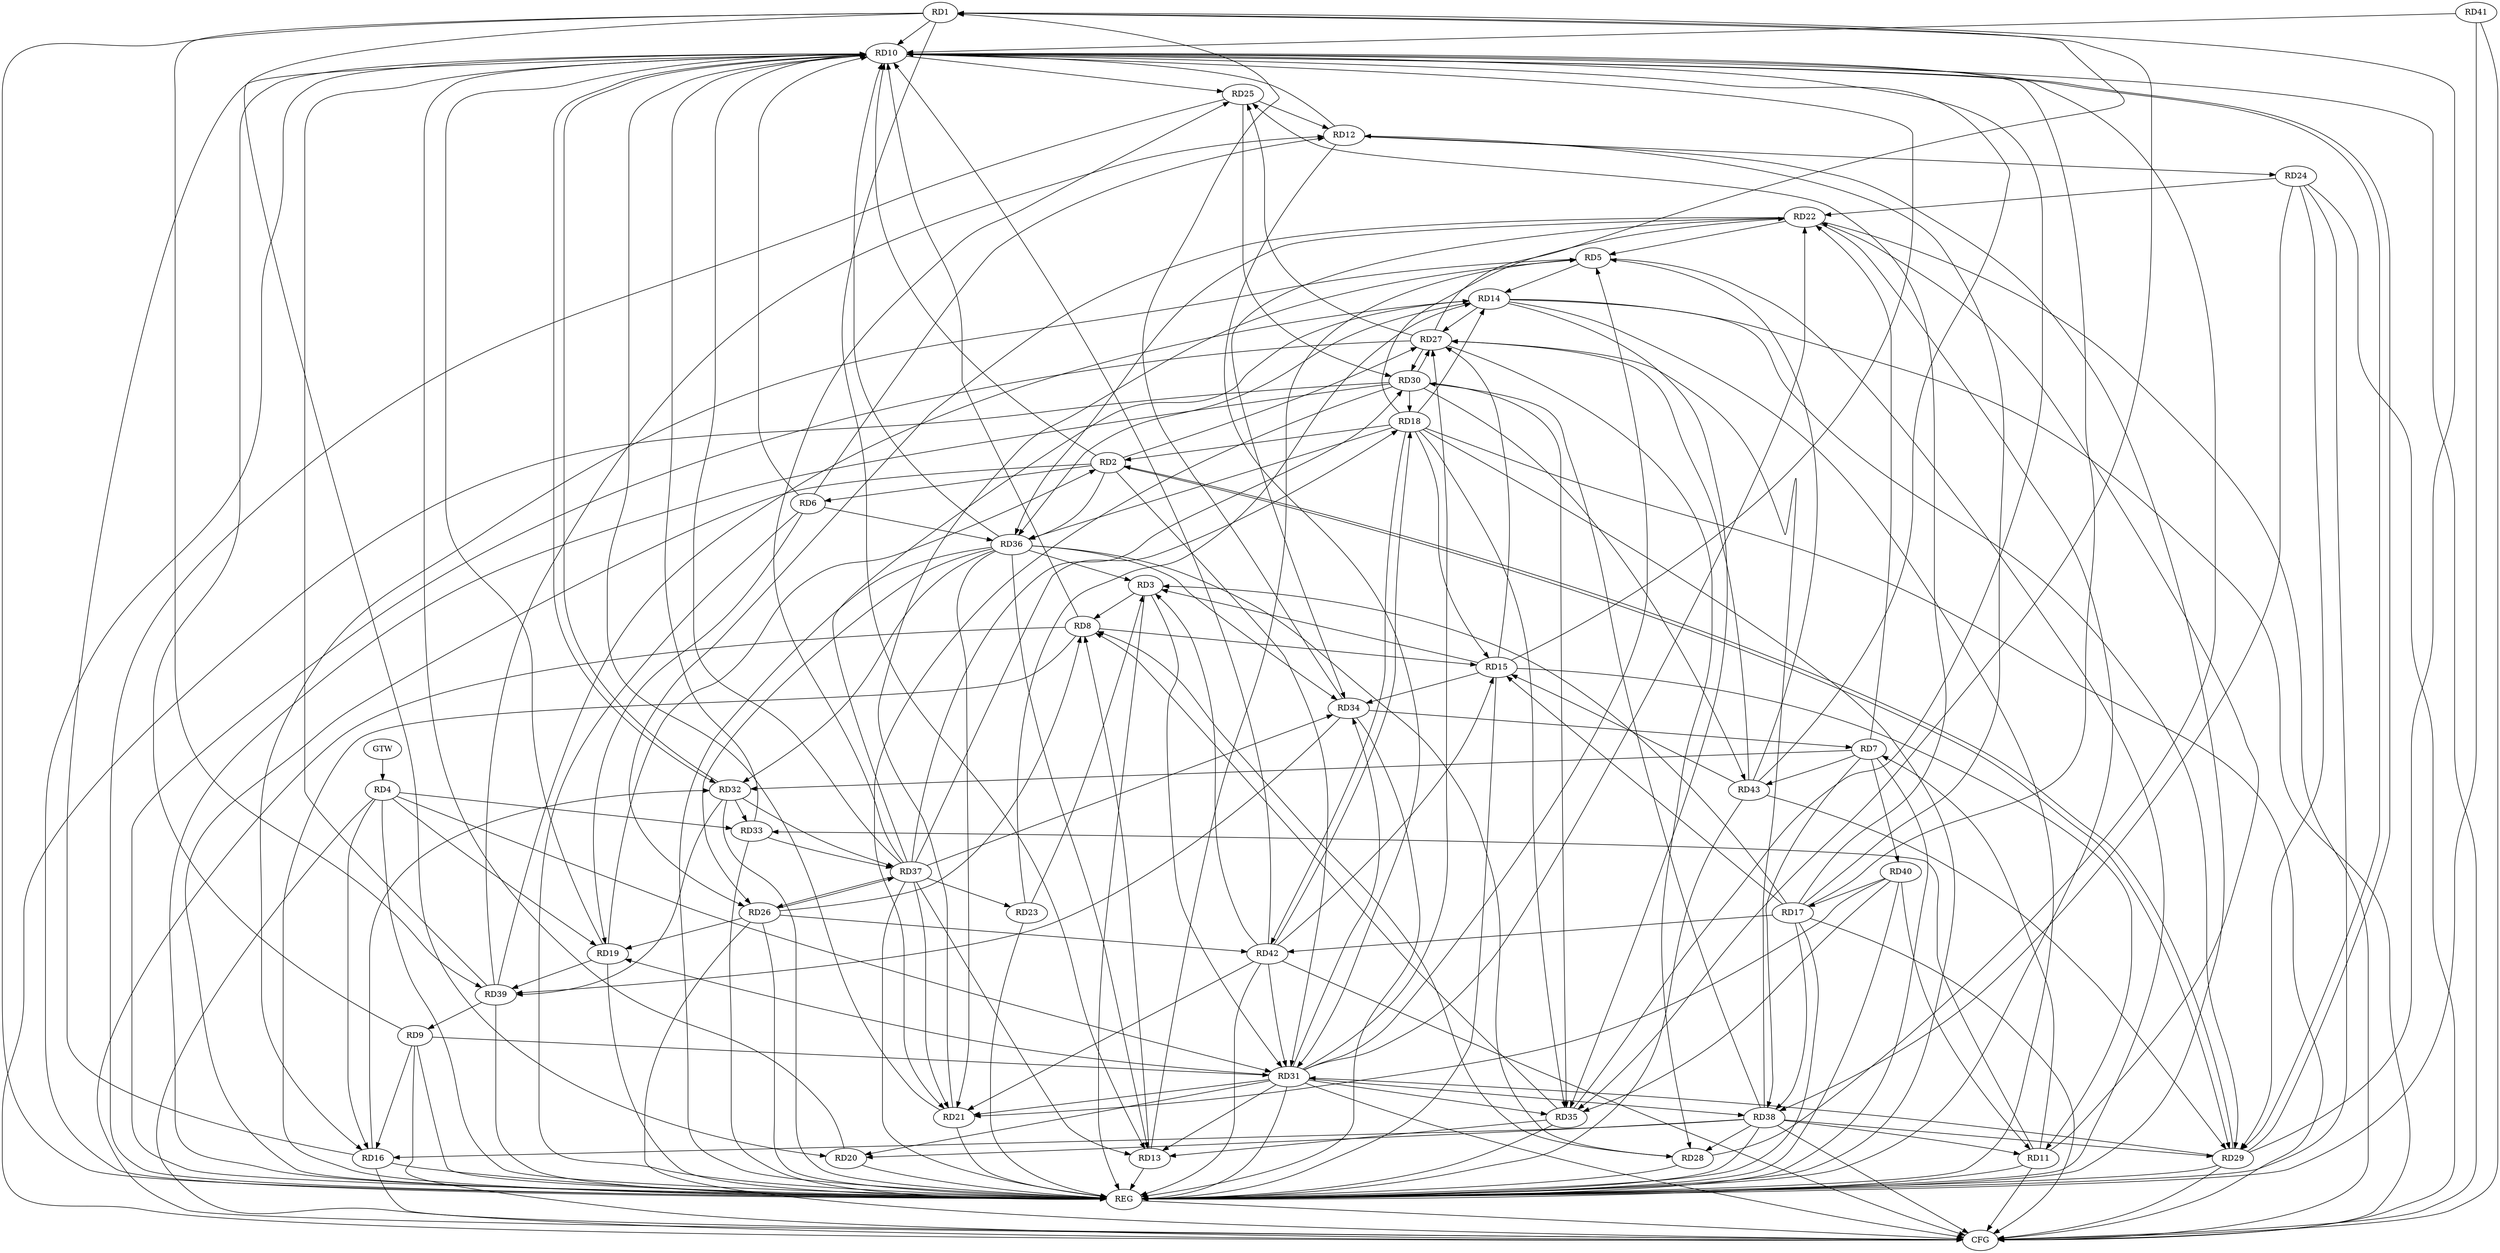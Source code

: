 strict digraph G {
  RD1 [ label="RD1" ];
  RD2 [ label="RD2" ];
  RD3 [ label="RD3" ];
  RD4 [ label="RD4" ];
  RD5 [ label="RD5" ];
  RD6 [ label="RD6" ];
  RD7 [ label="RD7" ];
  RD8 [ label="RD8" ];
  RD9 [ label="RD9" ];
  RD10 [ label="RD10" ];
  RD11 [ label="RD11" ];
  RD12 [ label="RD12" ];
  RD13 [ label="RD13" ];
  RD14 [ label="RD14" ];
  RD15 [ label="RD15" ];
  RD16 [ label="RD16" ];
  RD17 [ label="RD17" ];
  RD18 [ label="RD18" ];
  RD19 [ label="RD19" ];
  RD20 [ label="RD20" ];
  RD21 [ label="RD21" ];
  RD22 [ label="RD22" ];
  RD23 [ label="RD23" ];
  RD24 [ label="RD24" ];
  RD25 [ label="RD25" ];
  RD26 [ label="RD26" ];
  RD27 [ label="RD27" ];
  RD28 [ label="RD28" ];
  RD29 [ label="RD29" ];
  RD30 [ label="RD30" ];
  RD31 [ label="RD31" ];
  RD32 [ label="RD32" ];
  RD33 [ label="RD33" ];
  RD34 [ label="RD34" ];
  RD35 [ label="RD35" ];
  RD36 [ label="RD36" ];
  RD37 [ label="RD37" ];
  RD38 [ label="RD38" ];
  RD39 [ label="RD39" ];
  RD40 [ label="RD40" ];
  RD41 [ label="RD41" ];
  RD42 [ label="RD42" ];
  RD43 [ label="RD43" ];
  GTW [ label="GTW" ];
  REG [ label="REG" ];
  CFG [ label="CFG" ];
  RD1 -> RD13;
  RD1 -> RD20;
  RD27 -> RD1;
  RD29 -> RD1;
  RD34 -> RD1;
  RD1 -> RD35;
  RD1 -> RD39;
  RD2 -> RD6;
  RD2 -> RD10;
  RD18 -> RD2;
  RD19 -> RD2;
  RD2 -> RD27;
  RD2 -> RD29;
  RD29 -> RD2;
  RD2 -> RD31;
  RD2 -> RD36;
  RD3 -> RD8;
  RD15 -> RD3;
  RD17 -> RD3;
  RD23 -> RD3;
  RD3 -> RD31;
  RD36 -> RD3;
  RD42 -> RD3;
  RD4 -> RD16;
  RD4 -> RD19;
  RD4 -> RD31;
  RD4 -> RD33;
  RD13 -> RD5;
  RD5 -> RD14;
  RD5 -> RD16;
  RD21 -> RD5;
  RD22 -> RD5;
  RD31 -> RD5;
  RD43 -> RD5;
  RD6 -> RD12;
  RD6 -> RD19;
  RD6 -> RD36;
  RD11 -> RD7;
  RD7 -> RD22;
  RD7 -> RD32;
  RD34 -> RD7;
  RD7 -> RD38;
  RD7 -> RD40;
  RD7 -> RD43;
  RD8 -> RD10;
  RD13 -> RD8;
  RD8 -> RD15;
  RD26 -> RD8;
  RD28 -> RD8;
  RD35 -> RD8;
  RD9 -> RD16;
  RD9 -> RD31;
  RD39 -> RD9;
  RD15 -> RD10;
  RD16 -> RD10;
  RD17 -> RD10;
  RD10 -> RD25;
  RD10 -> RD29;
  RD29 -> RD10;
  RD10 -> RD32;
  RD43 -> RD10;
  RD15 -> RD11;
  RD11 -> RD22;
  RD11 -> RD33;
  RD38 -> RD11;
  RD40 -> RD11;
  RD17 -> RD12;
  RD12 -> RD24;
  RD25 -> RD12;
  RD12 -> RD31;
  RD39 -> RD12;
  RD31 -> RD13;
  RD35 -> RD13;
  RD36 -> RD13;
  RD37 -> RD13;
  RD18 -> RD14;
  RD23 -> RD14;
  RD14 -> RD27;
  RD14 -> RD29;
  RD14 -> RD35;
  RD14 -> RD36;
  RD37 -> RD14;
  RD39 -> RD14;
  RD17 -> RD15;
  RD18 -> RD15;
  RD15 -> RD27;
  RD15 -> RD34;
  RD42 -> RD15;
  RD43 -> RD15;
  RD16 -> RD32;
  RD38 -> RD16;
  RD17 -> RD25;
  RD17 -> RD38;
  RD40 -> RD17;
  RD17 -> RD42;
  RD18 -> RD22;
  RD30 -> RD18;
  RD18 -> RD35;
  RD18 -> RD36;
  RD37 -> RD18;
  RD18 -> RD42;
  RD42 -> RD18;
  RD26 -> RD19;
  RD31 -> RD19;
  RD19 -> RD39;
  RD31 -> RD20;
  RD38 -> RD20;
  RD30 -> RD21;
  RD31 -> RD21;
  RD36 -> RD21;
  RD37 -> RD21;
  RD40 -> RD21;
  RD42 -> RD21;
  RD24 -> RD22;
  RD22 -> RD26;
  RD31 -> RD22;
  RD22 -> RD34;
  RD22 -> RD36;
  RD37 -> RD23;
  RD24 -> RD29;
  RD24 -> RD38;
  RD27 -> RD25;
  RD25 -> RD30;
  RD37 -> RD25;
  RD36 -> RD26;
  RD26 -> RD37;
  RD37 -> RD26;
  RD26 -> RD42;
  RD27 -> RD28;
  RD27 -> RD30;
  RD30 -> RD27;
  RD31 -> RD27;
  RD38 -> RD27;
  RD43 -> RD27;
  RD36 -> RD28;
  RD38 -> RD28;
  RD29 -> RD31;
  RD38 -> RD29;
  RD43 -> RD29;
  RD30 -> RD35;
  RD37 -> RD30;
  RD38 -> RD30;
  RD30 -> RD43;
  RD31 -> RD34;
  RD31 -> RD35;
  RD31 -> RD38;
  RD42 -> RD31;
  RD32 -> RD33;
  RD36 -> RD32;
  RD32 -> RD37;
  RD32 -> RD39;
  RD33 -> RD37;
  RD36 -> RD34;
  RD37 -> RD34;
  RD34 -> RD39;
  RD40 -> RD35;
  GTW -> RD4;
  RD1 -> REG;
  RD2 -> REG;
  RD3 -> REG;
  RD4 -> REG;
  RD5 -> REG;
  RD6 -> REG;
  RD7 -> REG;
  RD8 -> REG;
  RD9 -> REG;
  RD10 -> REG;
  RD11 -> REG;
  RD12 -> REG;
  RD13 -> REG;
  RD14 -> REG;
  RD15 -> REG;
  RD16 -> REG;
  RD17 -> REG;
  RD18 -> REG;
  RD19 -> REG;
  RD20 -> REG;
  RD21 -> REG;
  RD22 -> REG;
  RD23 -> REG;
  RD24 -> REG;
  RD25 -> REG;
  RD26 -> REG;
  RD27 -> REG;
  RD28 -> REG;
  RD29 -> REG;
  RD30 -> REG;
  RD31 -> REG;
  RD32 -> REG;
  RD33 -> REG;
  RD34 -> REG;
  RD35 -> REG;
  RD36 -> REG;
  RD37 -> REG;
  RD38 -> REG;
  RD39 -> REG;
  RD40 -> REG;
  RD41 -> REG;
  RD42 -> REG;
  RD43 -> REG;
  RD31 -> CFG;
  RD14 -> CFG;
  RD4 -> CFG;
  RD9 -> CFG;
  RD8 -> CFG;
  RD24 -> CFG;
  RD42 -> CFG;
  RD22 -> CFG;
  RD29 -> CFG;
  RD18 -> CFG;
  RD16 -> CFG;
  RD11 -> CFG;
  RD10 -> CFG;
  RD17 -> CFG;
  RD26 -> CFG;
  RD41 -> CFG;
  RD38 -> CFG;
  RD30 -> CFG;
  REG -> CFG;
  RD6 -> RD10;
  RD20 -> RD10;
  RD19 -> RD10;
  RD9 -> RD10;
  RD41 -> RD10;
  RD33 -> RD10;
  RD36 -> RD10;
  RD42 -> RD10;
  RD37 -> RD10;
  RD35 -> RD10;
  RD32 -> RD10;
  RD12 -> RD10;
  RD21 -> RD10;
  RD39 -> RD10;
  RD28 -> RD10;
  RD1 -> RD10;
}
